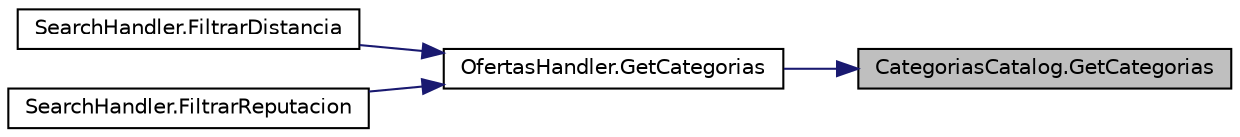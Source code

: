 digraph "CategoriasCatalog.GetCategorias"
{
 // INTERACTIVE_SVG=YES
 // LATEX_PDF_SIZE
  edge [fontname="Helvetica",fontsize="10",labelfontname="Helvetica",labelfontsize="10"];
  node [fontname="Helvetica",fontsize="10",shape=record];
  rankdir="RL";
  Node1 [label="CategoriasCatalog.GetCategorias",height=0.2,width=0.4,color="black", fillcolor="grey75", style="filled", fontcolor="black",tooltip="Método para conocer las categorias."];
  Node1 -> Node2 [dir="back",color="midnightblue",fontsize="10",style="solid",fontname="Helvetica"];
  Node2 [label="OfertasHandler.GetCategorias",height=0.2,width=0.4,color="black", fillcolor="white", style="filled",URL="$classOfertasHandler.html#a33c2ecdf69907a45a5ec13c254c41dea",tooltip="Método para obtener la lista de categorías."];
  Node2 -> Node3 [dir="back",color="midnightblue",fontsize="10",style="solid",fontname="Helvetica"];
  Node3 [label="SearchHandler.FiltrarDistancia",height=0.2,width=0.4,color="black", fillcolor="white", style="filled",URL="$classSearchHandler.html#a20d6784e9a1bf4a9eb04462852084be3",tooltip="Método para filtrar las OfertaDeServicio por distancia"];
  Node2 -> Node4 [dir="back",color="midnightblue",fontsize="10",style="solid",fontname="Helvetica"];
  Node4 [label="SearchHandler.FiltrarReputacion",height=0.2,width=0.4,color="black", fillcolor="white", style="filled",URL="$classSearchHandler.html#a206259c11033d2e8fb322a9c243bb0f7",tooltip="Método para filtrar las OfertaDeServicio por reputación"];
}
